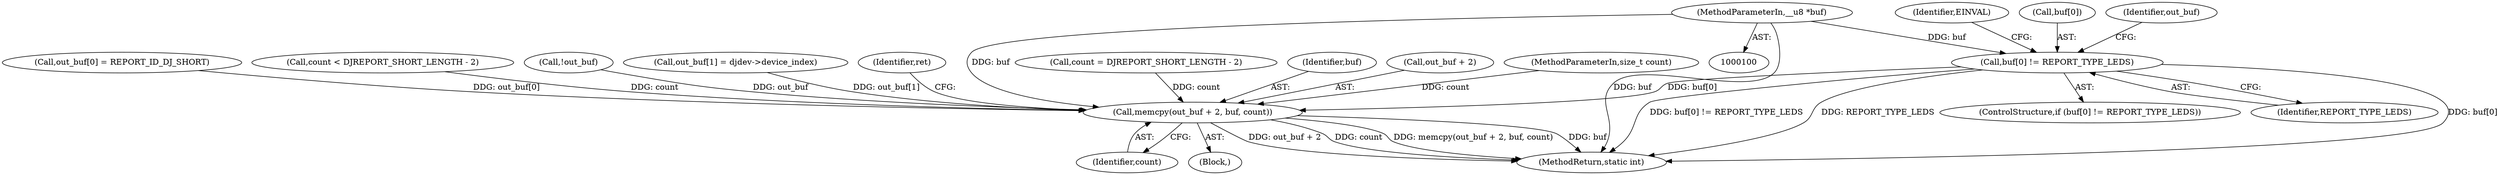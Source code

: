 digraph "0_linux_51217e69697fba92a06e07e16f55c9a52d8e8945@array" {
"1000123" [label="(Call,buf[0] != REPORT_TYPE_LEDS)"];
"1000103" [label="(MethodParameterIn,__u8 *buf)"];
"1000165" [label="(Call,memcpy(out_buf + 2, buf, count))"];
"1000148" [label="(Call,count = DJREPORT_SHORT_LENGTH - 2)"];
"1000122" [label="(ControlStructure,if (buf[0] != REPORT_TYPE_LEDS))"];
"1000169" [label="(Identifier,buf)"];
"1000170" [label="(Identifier,count)"];
"1000166" [label="(Call,out_buf + 2)"];
"1000104" [label="(MethodParameterIn,size_t count)"];
"1000153" [label="(Call,out_buf[0] = REPORT_ID_DJ_SHORT)"];
"1000143" [label="(Call,count < DJREPORT_SHORT_LENGTH - 2)"];
"1000107" [label="(Block,)"];
"1000137" [label="(Call,!out_buf)"];
"1000127" [label="(Identifier,REPORT_TYPE_LEDS)"];
"1000132" [label="(Identifier,out_buf)"];
"1000165" [label="(Call,memcpy(out_buf + 2, buf, count))"];
"1000123" [label="(Call,buf[0] != REPORT_TYPE_LEDS)"];
"1000158" [label="(Call,out_buf[1] = djdev->device_index)"];
"1000103" [label="(MethodParameterIn,__u8 *buf)"];
"1000130" [label="(Identifier,EINVAL)"];
"1000124" [label="(Call,buf[0])"];
"1000188" [label="(MethodReturn,static int)"];
"1000172" [label="(Identifier,ret)"];
"1000123" -> "1000122"  [label="AST: "];
"1000123" -> "1000127"  [label="CFG: "];
"1000124" -> "1000123"  [label="AST: "];
"1000127" -> "1000123"  [label="AST: "];
"1000130" -> "1000123"  [label="CFG: "];
"1000132" -> "1000123"  [label="CFG: "];
"1000123" -> "1000188"  [label="DDG: buf[0] != REPORT_TYPE_LEDS"];
"1000123" -> "1000188"  [label="DDG: REPORT_TYPE_LEDS"];
"1000123" -> "1000188"  [label="DDG: buf[0]"];
"1000103" -> "1000123"  [label="DDG: buf"];
"1000123" -> "1000165"  [label="DDG: buf[0]"];
"1000103" -> "1000100"  [label="AST: "];
"1000103" -> "1000188"  [label="DDG: buf"];
"1000103" -> "1000165"  [label="DDG: buf"];
"1000165" -> "1000107"  [label="AST: "];
"1000165" -> "1000170"  [label="CFG: "];
"1000166" -> "1000165"  [label="AST: "];
"1000169" -> "1000165"  [label="AST: "];
"1000170" -> "1000165"  [label="AST: "];
"1000172" -> "1000165"  [label="CFG: "];
"1000165" -> "1000188"  [label="DDG: buf"];
"1000165" -> "1000188"  [label="DDG: out_buf + 2"];
"1000165" -> "1000188"  [label="DDG: count"];
"1000165" -> "1000188"  [label="DDG: memcpy(out_buf + 2, buf, count)"];
"1000158" -> "1000165"  [label="DDG: out_buf[1]"];
"1000153" -> "1000165"  [label="DDG: out_buf[0]"];
"1000137" -> "1000165"  [label="DDG: out_buf"];
"1000143" -> "1000165"  [label="DDG: count"];
"1000148" -> "1000165"  [label="DDG: count"];
"1000104" -> "1000165"  [label="DDG: count"];
}
